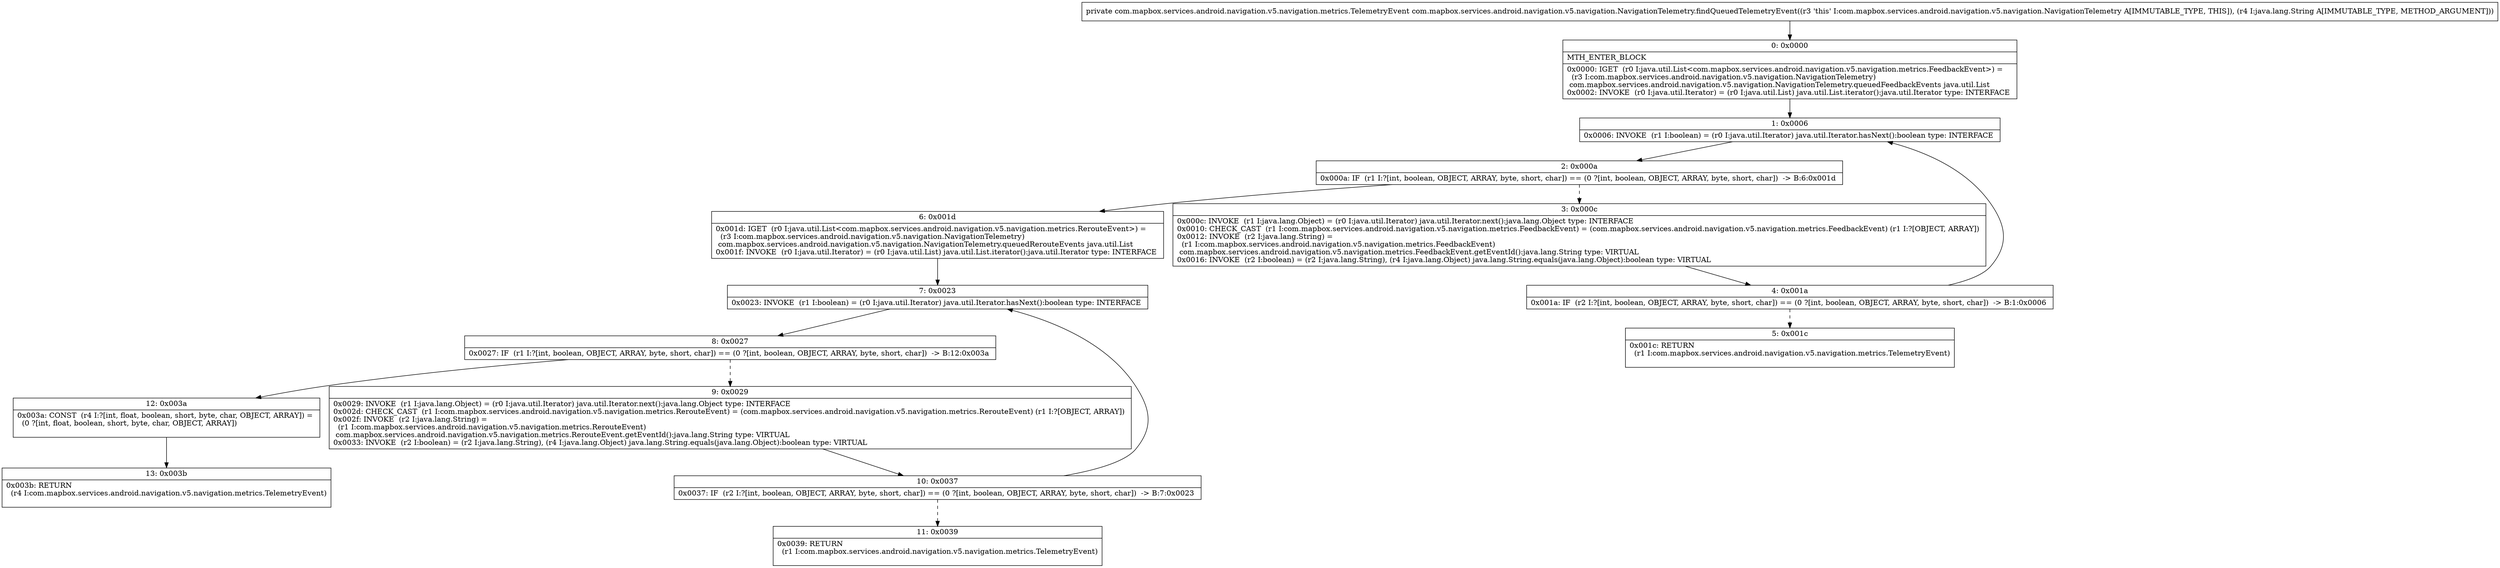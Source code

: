 digraph "CFG forcom.mapbox.services.android.navigation.v5.navigation.NavigationTelemetry.findQueuedTelemetryEvent(Ljava\/lang\/String;)Lcom\/mapbox\/services\/android\/navigation\/v5\/navigation\/metrics\/TelemetryEvent;" {
Node_0 [shape=record,label="{0\:\ 0x0000|MTH_ENTER_BLOCK\l|0x0000: IGET  (r0 I:java.util.List\<com.mapbox.services.android.navigation.v5.navigation.metrics.FeedbackEvent\>) = \l  (r3 I:com.mapbox.services.android.navigation.v5.navigation.NavigationTelemetry)\l com.mapbox.services.android.navigation.v5.navigation.NavigationTelemetry.queuedFeedbackEvents java.util.List \l0x0002: INVOKE  (r0 I:java.util.Iterator) = (r0 I:java.util.List) java.util.List.iterator():java.util.Iterator type: INTERFACE \l}"];
Node_1 [shape=record,label="{1\:\ 0x0006|0x0006: INVOKE  (r1 I:boolean) = (r0 I:java.util.Iterator) java.util.Iterator.hasNext():boolean type: INTERFACE \l}"];
Node_2 [shape=record,label="{2\:\ 0x000a|0x000a: IF  (r1 I:?[int, boolean, OBJECT, ARRAY, byte, short, char]) == (0 ?[int, boolean, OBJECT, ARRAY, byte, short, char])  \-\> B:6:0x001d \l}"];
Node_3 [shape=record,label="{3\:\ 0x000c|0x000c: INVOKE  (r1 I:java.lang.Object) = (r0 I:java.util.Iterator) java.util.Iterator.next():java.lang.Object type: INTERFACE \l0x0010: CHECK_CAST  (r1 I:com.mapbox.services.android.navigation.v5.navigation.metrics.FeedbackEvent) = (com.mapbox.services.android.navigation.v5.navigation.metrics.FeedbackEvent) (r1 I:?[OBJECT, ARRAY]) \l0x0012: INVOKE  (r2 I:java.lang.String) = \l  (r1 I:com.mapbox.services.android.navigation.v5.navigation.metrics.FeedbackEvent)\l com.mapbox.services.android.navigation.v5.navigation.metrics.FeedbackEvent.getEventId():java.lang.String type: VIRTUAL \l0x0016: INVOKE  (r2 I:boolean) = (r2 I:java.lang.String), (r4 I:java.lang.Object) java.lang.String.equals(java.lang.Object):boolean type: VIRTUAL \l}"];
Node_4 [shape=record,label="{4\:\ 0x001a|0x001a: IF  (r2 I:?[int, boolean, OBJECT, ARRAY, byte, short, char]) == (0 ?[int, boolean, OBJECT, ARRAY, byte, short, char])  \-\> B:1:0x0006 \l}"];
Node_5 [shape=record,label="{5\:\ 0x001c|0x001c: RETURN  \l  (r1 I:com.mapbox.services.android.navigation.v5.navigation.metrics.TelemetryEvent)\l \l}"];
Node_6 [shape=record,label="{6\:\ 0x001d|0x001d: IGET  (r0 I:java.util.List\<com.mapbox.services.android.navigation.v5.navigation.metrics.RerouteEvent\>) = \l  (r3 I:com.mapbox.services.android.navigation.v5.navigation.NavigationTelemetry)\l com.mapbox.services.android.navigation.v5.navigation.NavigationTelemetry.queuedRerouteEvents java.util.List \l0x001f: INVOKE  (r0 I:java.util.Iterator) = (r0 I:java.util.List) java.util.List.iterator():java.util.Iterator type: INTERFACE \l}"];
Node_7 [shape=record,label="{7\:\ 0x0023|0x0023: INVOKE  (r1 I:boolean) = (r0 I:java.util.Iterator) java.util.Iterator.hasNext():boolean type: INTERFACE \l}"];
Node_8 [shape=record,label="{8\:\ 0x0027|0x0027: IF  (r1 I:?[int, boolean, OBJECT, ARRAY, byte, short, char]) == (0 ?[int, boolean, OBJECT, ARRAY, byte, short, char])  \-\> B:12:0x003a \l}"];
Node_9 [shape=record,label="{9\:\ 0x0029|0x0029: INVOKE  (r1 I:java.lang.Object) = (r0 I:java.util.Iterator) java.util.Iterator.next():java.lang.Object type: INTERFACE \l0x002d: CHECK_CAST  (r1 I:com.mapbox.services.android.navigation.v5.navigation.metrics.RerouteEvent) = (com.mapbox.services.android.navigation.v5.navigation.metrics.RerouteEvent) (r1 I:?[OBJECT, ARRAY]) \l0x002f: INVOKE  (r2 I:java.lang.String) = \l  (r1 I:com.mapbox.services.android.navigation.v5.navigation.metrics.RerouteEvent)\l com.mapbox.services.android.navigation.v5.navigation.metrics.RerouteEvent.getEventId():java.lang.String type: VIRTUAL \l0x0033: INVOKE  (r2 I:boolean) = (r2 I:java.lang.String), (r4 I:java.lang.Object) java.lang.String.equals(java.lang.Object):boolean type: VIRTUAL \l}"];
Node_10 [shape=record,label="{10\:\ 0x0037|0x0037: IF  (r2 I:?[int, boolean, OBJECT, ARRAY, byte, short, char]) == (0 ?[int, boolean, OBJECT, ARRAY, byte, short, char])  \-\> B:7:0x0023 \l}"];
Node_11 [shape=record,label="{11\:\ 0x0039|0x0039: RETURN  \l  (r1 I:com.mapbox.services.android.navigation.v5.navigation.metrics.TelemetryEvent)\l \l}"];
Node_12 [shape=record,label="{12\:\ 0x003a|0x003a: CONST  (r4 I:?[int, float, boolean, short, byte, char, OBJECT, ARRAY]) = \l  (0 ?[int, float, boolean, short, byte, char, OBJECT, ARRAY])\l \l}"];
Node_13 [shape=record,label="{13\:\ 0x003b|0x003b: RETURN  \l  (r4 I:com.mapbox.services.android.navigation.v5.navigation.metrics.TelemetryEvent)\l \l}"];
MethodNode[shape=record,label="{private com.mapbox.services.android.navigation.v5.navigation.metrics.TelemetryEvent com.mapbox.services.android.navigation.v5.navigation.NavigationTelemetry.findQueuedTelemetryEvent((r3 'this' I:com.mapbox.services.android.navigation.v5.navigation.NavigationTelemetry A[IMMUTABLE_TYPE, THIS]), (r4 I:java.lang.String A[IMMUTABLE_TYPE, METHOD_ARGUMENT])) }"];
MethodNode -> Node_0;
Node_0 -> Node_1;
Node_1 -> Node_2;
Node_2 -> Node_3[style=dashed];
Node_2 -> Node_6;
Node_3 -> Node_4;
Node_4 -> Node_1;
Node_4 -> Node_5[style=dashed];
Node_6 -> Node_7;
Node_7 -> Node_8;
Node_8 -> Node_9[style=dashed];
Node_8 -> Node_12;
Node_9 -> Node_10;
Node_10 -> Node_7;
Node_10 -> Node_11[style=dashed];
Node_12 -> Node_13;
}

